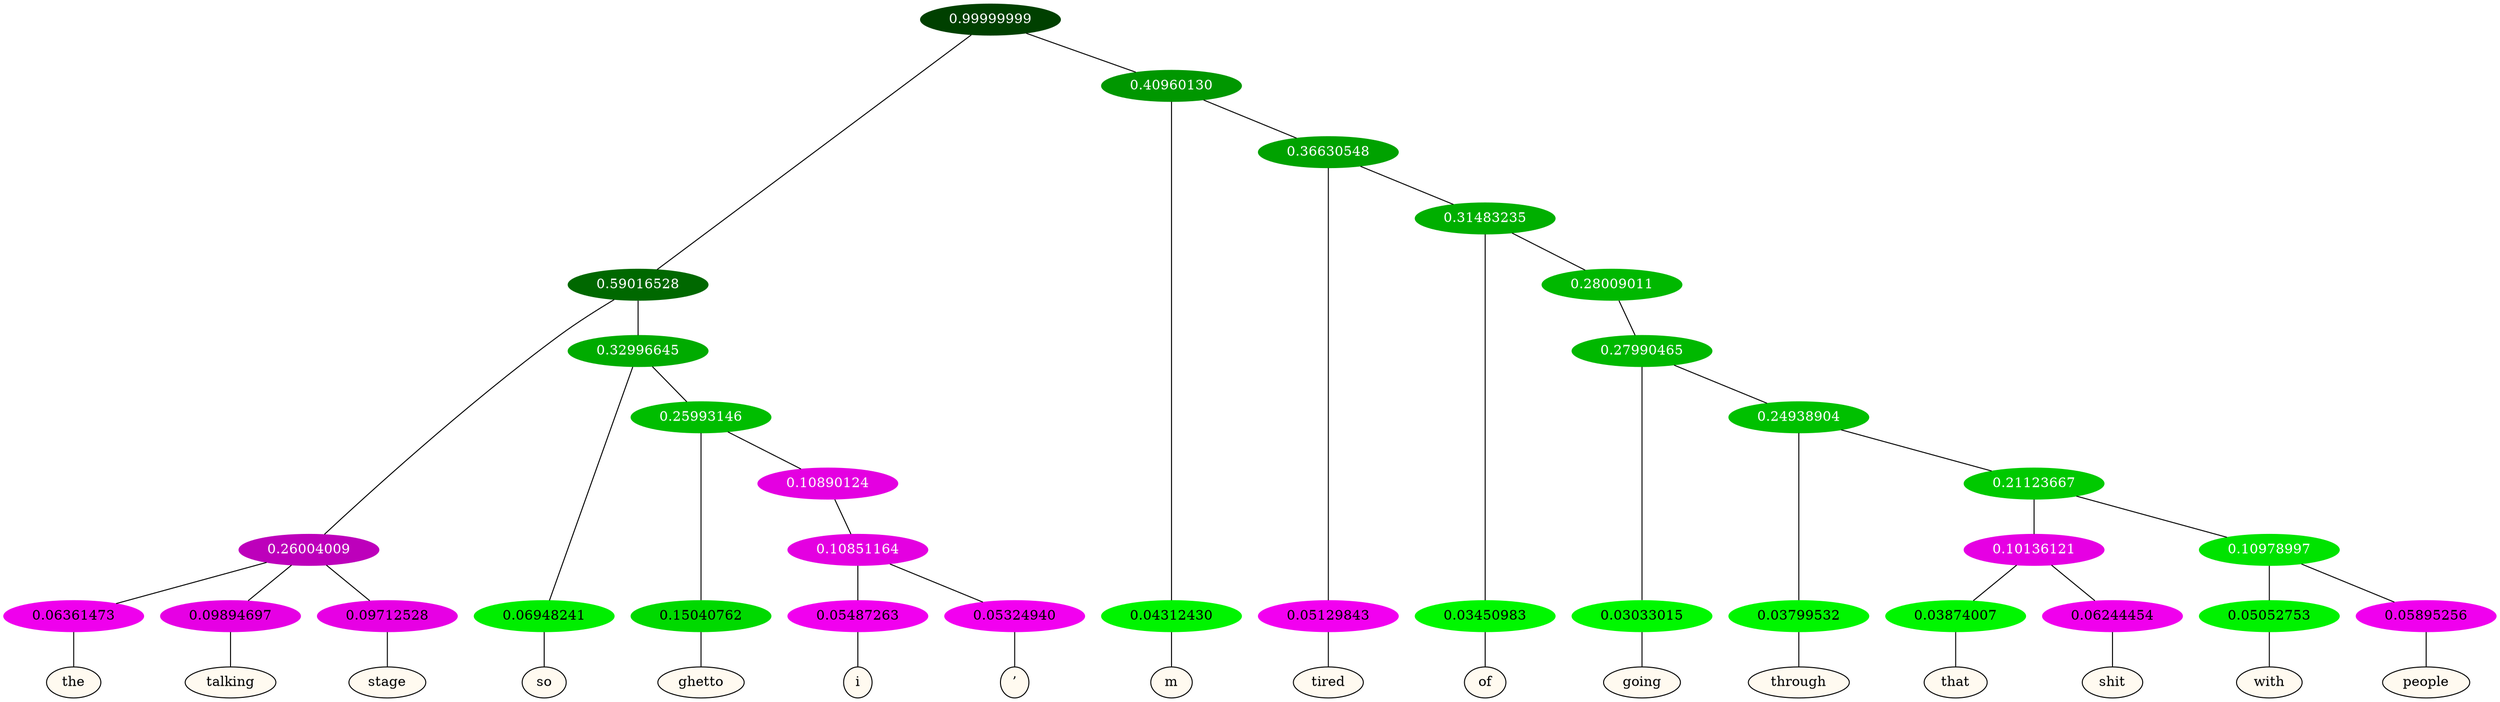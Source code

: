 graph {
	node [format=png height=0.15 nodesep=0.001 ordering=out overlap=prism overlap_scaling=0.01 ranksep=0.001 ratio=0.2 style=filled width=0.15]
	{
		rank=same
		a_w_7 [label=the color=black fillcolor=floralwhite style="filled,solid"]
		a_w_8 [label=talking color=black fillcolor=floralwhite style="filled,solid"]
		a_w_9 [label=stage color=black fillcolor=floralwhite style="filled,solid"]
		a_w_10 [label=so color=black fillcolor=floralwhite style="filled,solid"]
		a_w_14 [label=ghetto color=black fillcolor=floralwhite style="filled,solid"]
		a_w_20 [label=i color=black fillcolor=floralwhite style="filled,solid"]
		a_w_21 [label="’" color=black fillcolor=floralwhite style="filled,solid"]
		a_w_5 [label=m color=black fillcolor=floralwhite style="filled,solid"]
		a_w_12 [label=tired color=black fillcolor=floralwhite style="filled,solid"]
		a_w_16 [label=of color=black fillcolor=floralwhite style="filled,solid"]
		a_w_22 [label=going color=black fillcolor=floralwhite style="filled,solid"]
		a_w_24 [label=through color=black fillcolor=floralwhite style="filled,solid"]
		a_w_28 [label=that color=black fillcolor=floralwhite style="filled,solid"]
		a_w_29 [label=shit color=black fillcolor=floralwhite style="filled,solid"]
		a_w_30 [label=with color=black fillcolor=floralwhite style="filled,solid"]
		a_w_31 [label=people color=black fillcolor=floralwhite style="filled,solid"]
	}
	a_n_7 -- a_w_7
	a_n_8 -- a_w_8
	a_n_9 -- a_w_9
	a_n_10 -- a_w_10
	a_n_14 -- a_w_14
	a_n_20 -- a_w_20
	a_n_21 -- a_w_21
	a_n_5 -- a_w_5
	a_n_12 -- a_w_12
	a_n_16 -- a_w_16
	a_n_22 -- a_w_22
	a_n_24 -- a_w_24
	a_n_28 -- a_w_28
	a_n_29 -- a_w_29
	a_n_30 -- a_w_30
	a_n_31 -- a_w_31
	{
		rank=same
		a_n_7 [label=0.06361473 color="0.835 1.000 0.936" fontcolor=black]
		a_n_8 [label=0.09894697 color="0.835 1.000 0.901" fontcolor=black]
		a_n_9 [label=0.09712528 color="0.835 1.000 0.903" fontcolor=black]
		a_n_10 [label=0.06948241 color="0.334 1.000 0.931" fontcolor=black]
		a_n_14 [label=0.15040762 color="0.334 1.000 0.850" fontcolor=black]
		a_n_20 [label=0.05487263 color="0.835 1.000 0.945" fontcolor=black]
		a_n_21 [label=0.05324940 color="0.835 1.000 0.947" fontcolor=black]
		a_n_5 [label=0.04312430 color="0.334 1.000 0.957" fontcolor=black]
		a_n_12 [label=0.05129843 color="0.835 1.000 0.949" fontcolor=black]
		a_n_16 [label=0.03450983 color="0.334 1.000 0.965" fontcolor=black]
		a_n_22 [label=0.03033015 color="0.334 1.000 0.970" fontcolor=black]
		a_n_24 [label=0.03799532 color="0.334 1.000 0.962" fontcolor=black]
		a_n_28 [label=0.03874007 color="0.334 1.000 0.961" fontcolor=black]
		a_n_29 [label=0.06244454 color="0.835 1.000 0.938" fontcolor=black]
		a_n_30 [label=0.05052753 color="0.334 1.000 0.949" fontcolor=black]
		a_n_31 [label=0.05895256 color="0.835 1.000 0.941" fontcolor=black]
	}
	a_n_0 [label=0.99999999 color="0.334 1.000 0.250" fontcolor=grey99]
	a_n_1 [label=0.59016528 color="0.334 1.000 0.410" fontcolor=grey99]
	a_n_0 -- a_n_1
	a_n_2 [label=0.40960130 color="0.334 1.000 0.590" fontcolor=grey99]
	a_n_0 -- a_n_2
	a_n_3 [label=0.26004009 color="0.835 1.000 0.740" fontcolor=grey99]
	a_n_1 -- a_n_3
	a_n_4 [label=0.32996645 color="0.334 1.000 0.670" fontcolor=grey99]
	a_n_1 -- a_n_4
	a_n_2 -- a_n_5
	a_n_6 [label=0.36630548 color="0.334 1.000 0.634" fontcolor=grey99]
	a_n_2 -- a_n_6
	a_n_3 -- a_n_7
	a_n_3 -- a_n_8
	a_n_3 -- a_n_9
	a_n_4 -- a_n_10
	a_n_11 [label=0.25993146 color="0.334 1.000 0.740" fontcolor=grey99]
	a_n_4 -- a_n_11
	a_n_6 -- a_n_12
	a_n_13 [label=0.31483235 color="0.334 1.000 0.685" fontcolor=grey99]
	a_n_6 -- a_n_13
	a_n_11 -- a_n_14
	a_n_15 [label=0.10890124 color="0.835 1.000 0.891" fontcolor=grey99]
	a_n_11 -- a_n_15
	a_n_13 -- a_n_16
	a_n_17 [label=0.28009011 color="0.334 1.000 0.720" fontcolor=grey99]
	a_n_13 -- a_n_17
	a_n_18 [label=0.10851164 color="0.835 1.000 0.891" fontcolor=grey99]
	a_n_15 -- a_n_18
	a_n_19 [label=0.27990465 color="0.334 1.000 0.720" fontcolor=grey99]
	a_n_17 -- a_n_19
	a_n_18 -- a_n_20
	a_n_18 -- a_n_21
	a_n_19 -- a_n_22
	a_n_23 [label=0.24938904 color="0.334 1.000 0.751" fontcolor=grey99]
	a_n_19 -- a_n_23
	a_n_23 -- a_n_24
	a_n_25 [label=0.21123667 color="0.334 1.000 0.789" fontcolor=grey99]
	a_n_23 -- a_n_25
	a_n_26 [label=0.10136121 color="0.835 1.000 0.899" fontcolor=grey99]
	a_n_25 -- a_n_26
	a_n_27 [label=0.10978997 color="0.334 1.000 0.890" fontcolor=grey99]
	a_n_25 -- a_n_27
	a_n_26 -- a_n_28
	a_n_26 -- a_n_29
	a_n_27 -- a_n_30
	a_n_27 -- a_n_31
}
